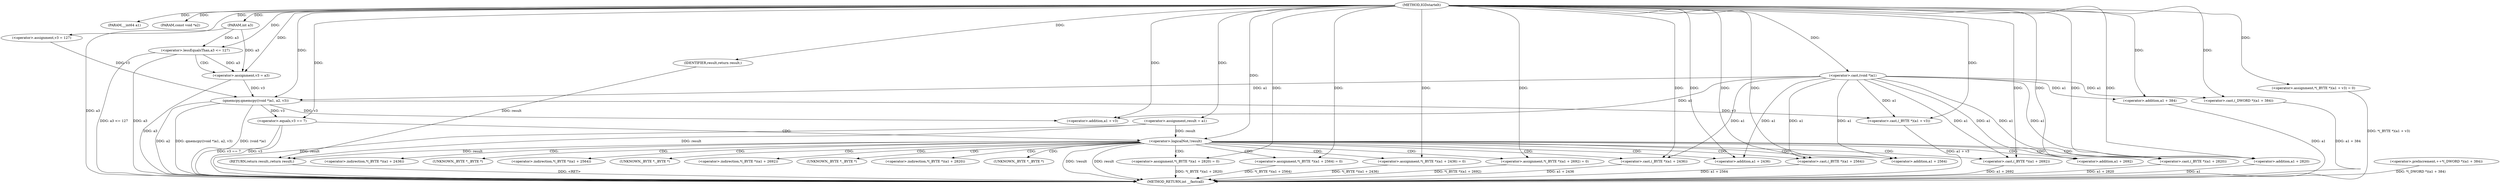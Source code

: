 digraph IGDstartelt {  
"1000103" [label = "(METHOD,IGDstartelt)" ]
"1000187" [label = "(METHOD_RETURN,int __fastcall)" ]
"1000104" [label = "(PARAM,__int64 a1)" ]
"1000105" [label = "(PARAM,const void *a2)" ]
"1000106" [label = "(PARAM,int a3)" ]
"1000110" [label = "(<operator>.assignment,v3 = 127)" ]
"1000113" [label = "(<operator>.assignment,result = a1)" ]
"1000117" [label = "(<operator>.lessEqualsThan,a3 <= 127)" ]
"1000120" [label = "(<operator>.assignment,v3 = a3)" ]
"1000123" [label = "(qmemcpy,qmemcpy((void *)a1, a2, v3))" ]
"1000124" [label = "(<operator>.cast,(void *)a1)" ]
"1000129" [label = "(<operator>.assignment,*(_BYTE *)(a1 + v3) = 0)" ]
"1000131" [label = "(<operator>.cast,(_BYTE *)(a1 + v3))" ]
"1000133" [label = "(<operator>.addition,a1 + v3)" ]
"1000137" [label = "(<operator>.preIncrement,++*(_DWORD *)(a1 + 384))" ]
"1000139" [label = "(<operator>.cast,(_DWORD *)(a1 + 384))" ]
"1000141" [label = "(<operator>.addition,a1 + 384)" ]
"1000145" [label = "(<operator>.equals,v3 == 7)" ]
"1000150" [label = "(<operator>.logicalNot,!result)" ]
"1000153" [label = "(<operator>.assignment,*(_BYTE *)(a1 + 2436) = 0)" ]
"1000155" [label = "(<operator>.cast,(_BYTE *)(a1 + 2436))" ]
"1000157" [label = "(<operator>.addition,a1 + 2436)" ]
"1000161" [label = "(<operator>.assignment,*(_BYTE *)(a1 + 2564) = 0)" ]
"1000163" [label = "(<operator>.cast,(_BYTE *)(a1 + 2564))" ]
"1000165" [label = "(<operator>.addition,a1 + 2564)" ]
"1000169" [label = "(<operator>.assignment,*(_BYTE *)(a1 + 2692) = 0)" ]
"1000171" [label = "(<operator>.cast,(_BYTE *)(a1 + 2692))" ]
"1000173" [label = "(<operator>.addition,a1 + 2692)" ]
"1000177" [label = "(<operator>.assignment,*(_BYTE *)(a1 + 2820) = 0)" ]
"1000179" [label = "(<operator>.cast,(_BYTE *)(a1 + 2820))" ]
"1000181" [label = "(<operator>.addition,a1 + 2820)" ]
"1000185" [label = "(RETURN,return result;,return result;)" ]
"1000186" [label = "(IDENTIFIER,result,return result;)" ]
"1000154" [label = "(<operator>.indirection,*(_BYTE *)(a1 + 2436))" ]
"1000156" [label = "(UNKNOWN,_BYTE *,_BYTE *)" ]
"1000162" [label = "(<operator>.indirection,*(_BYTE *)(a1 + 2564))" ]
"1000164" [label = "(UNKNOWN,_BYTE *,_BYTE *)" ]
"1000170" [label = "(<operator>.indirection,*(_BYTE *)(a1 + 2692))" ]
"1000172" [label = "(UNKNOWN,_BYTE *,_BYTE *)" ]
"1000178" [label = "(<operator>.indirection,*(_BYTE *)(a1 + 2820))" ]
"1000180" [label = "(UNKNOWN,_BYTE *,_BYTE *)" ]
  "1000179" -> "1000187"  [ label = "DDG: a1 + 2820"] 
  "1000123" -> "1000187"  [ label = "DDG: (void *)a1"] 
  "1000137" -> "1000187"  [ label = "DDG: *(_DWORD *)(a1 + 384)"] 
  "1000169" -> "1000187"  [ label = "DDG: *(_BYTE *)(a1 + 2692)"] 
  "1000139" -> "1000187"  [ label = "DDG: a1 + 384"] 
  "1000113" -> "1000187"  [ label = "DDG: result"] 
  "1000145" -> "1000187"  [ label = "DDG: v3 == 7"] 
  "1000117" -> "1000187"  [ label = "DDG: a3 <= 127"] 
  "1000123" -> "1000187"  [ label = "DDG: a2"] 
  "1000117" -> "1000187"  [ label = "DDG: a3"] 
  "1000120" -> "1000187"  [ label = "DDG: a3"] 
  "1000141" -> "1000187"  [ label = "DDG: a1"] 
  "1000155" -> "1000187"  [ label = "DDG: a1 + 2436"] 
  "1000177" -> "1000187"  [ label = "DDG: *(_BYTE *)(a1 + 2820)"] 
  "1000129" -> "1000187"  [ label = "DDG: *(_BYTE *)(a1 + v3)"] 
  "1000131" -> "1000187"  [ label = "DDG: a1 + v3"] 
  "1000150" -> "1000187"  [ label = "DDG: !result"] 
  "1000181" -> "1000187"  [ label = "DDG: a1"] 
  "1000171" -> "1000187"  [ label = "DDG: a1 + 2692"] 
  "1000153" -> "1000187"  [ label = "DDG: *(_BYTE *)(a1 + 2436)"] 
  "1000145" -> "1000187"  [ label = "DDG: v3"] 
  "1000123" -> "1000187"  [ label = "DDG: qmemcpy((void *)a1, a2, v3)"] 
  "1000163" -> "1000187"  [ label = "DDG: a1 + 2564"] 
  "1000161" -> "1000187"  [ label = "DDG: *(_BYTE *)(a1 + 2564)"] 
  "1000150" -> "1000187"  [ label = "DDG: result"] 
  "1000106" -> "1000187"  [ label = "DDG: a3"] 
  "1000185" -> "1000187"  [ label = "DDG: <RET>"] 
  "1000103" -> "1000104"  [ label = "DDG: "] 
  "1000103" -> "1000105"  [ label = "DDG: "] 
  "1000103" -> "1000106"  [ label = "DDG: "] 
  "1000103" -> "1000110"  [ label = "DDG: "] 
  "1000103" -> "1000113"  [ label = "DDG: "] 
  "1000106" -> "1000117"  [ label = "DDG: a3"] 
  "1000103" -> "1000117"  [ label = "DDG: "] 
  "1000117" -> "1000120"  [ label = "DDG: a3"] 
  "1000106" -> "1000120"  [ label = "DDG: a3"] 
  "1000103" -> "1000120"  [ label = "DDG: "] 
  "1000124" -> "1000123"  [ label = "DDG: a1"] 
  "1000103" -> "1000124"  [ label = "DDG: "] 
  "1000103" -> "1000123"  [ label = "DDG: "] 
  "1000120" -> "1000123"  [ label = "DDG: v3"] 
  "1000110" -> "1000123"  [ label = "DDG: v3"] 
  "1000103" -> "1000129"  [ label = "DDG: "] 
  "1000124" -> "1000131"  [ label = "DDG: a1"] 
  "1000103" -> "1000131"  [ label = "DDG: "] 
  "1000123" -> "1000131"  [ label = "DDG: v3"] 
  "1000124" -> "1000133"  [ label = "DDG: a1"] 
  "1000103" -> "1000133"  [ label = "DDG: "] 
  "1000123" -> "1000133"  [ label = "DDG: v3"] 
  "1000103" -> "1000139"  [ label = "DDG: "] 
  "1000124" -> "1000139"  [ label = "DDG: a1"] 
  "1000103" -> "1000141"  [ label = "DDG: "] 
  "1000124" -> "1000141"  [ label = "DDG: a1"] 
  "1000103" -> "1000145"  [ label = "DDG: "] 
  "1000123" -> "1000145"  [ label = "DDG: v3"] 
  "1000113" -> "1000150"  [ label = "DDG: result"] 
  "1000103" -> "1000150"  [ label = "DDG: "] 
  "1000103" -> "1000153"  [ label = "DDG: "] 
  "1000103" -> "1000155"  [ label = "DDG: "] 
  "1000124" -> "1000155"  [ label = "DDG: a1"] 
  "1000103" -> "1000157"  [ label = "DDG: "] 
  "1000124" -> "1000157"  [ label = "DDG: a1"] 
  "1000103" -> "1000161"  [ label = "DDG: "] 
  "1000103" -> "1000163"  [ label = "DDG: "] 
  "1000124" -> "1000163"  [ label = "DDG: a1"] 
  "1000103" -> "1000165"  [ label = "DDG: "] 
  "1000124" -> "1000165"  [ label = "DDG: a1"] 
  "1000103" -> "1000169"  [ label = "DDG: "] 
  "1000103" -> "1000171"  [ label = "DDG: "] 
  "1000124" -> "1000171"  [ label = "DDG: a1"] 
  "1000103" -> "1000173"  [ label = "DDG: "] 
  "1000124" -> "1000173"  [ label = "DDG: a1"] 
  "1000103" -> "1000177"  [ label = "DDG: "] 
  "1000103" -> "1000179"  [ label = "DDG: "] 
  "1000124" -> "1000179"  [ label = "DDG: a1"] 
  "1000103" -> "1000181"  [ label = "DDG: "] 
  "1000124" -> "1000181"  [ label = "DDG: a1"] 
  "1000186" -> "1000185"  [ label = "DDG: result"] 
  "1000113" -> "1000185"  [ label = "DDG: result"] 
  "1000150" -> "1000185"  [ label = "DDG: result"] 
  "1000103" -> "1000186"  [ label = "DDG: "] 
  "1000117" -> "1000120"  [ label = "CDG: "] 
  "1000145" -> "1000150"  [ label = "CDG: "] 
  "1000150" -> "1000173"  [ label = "CDG: "] 
  "1000150" -> "1000172"  [ label = "CDG: "] 
  "1000150" -> "1000171"  [ label = "CDG: "] 
  "1000150" -> "1000170"  [ label = "CDG: "] 
  "1000150" -> "1000169"  [ label = "CDG: "] 
  "1000150" -> "1000165"  [ label = "CDG: "] 
  "1000150" -> "1000164"  [ label = "CDG: "] 
  "1000150" -> "1000163"  [ label = "CDG: "] 
  "1000150" -> "1000162"  [ label = "CDG: "] 
  "1000150" -> "1000161"  [ label = "CDG: "] 
  "1000150" -> "1000181"  [ label = "CDG: "] 
  "1000150" -> "1000180"  [ label = "CDG: "] 
  "1000150" -> "1000179"  [ label = "CDG: "] 
  "1000150" -> "1000178"  [ label = "CDG: "] 
  "1000150" -> "1000177"  [ label = "CDG: "] 
  "1000150" -> "1000157"  [ label = "CDG: "] 
  "1000150" -> "1000156"  [ label = "CDG: "] 
  "1000150" -> "1000155"  [ label = "CDG: "] 
  "1000150" -> "1000154"  [ label = "CDG: "] 
  "1000150" -> "1000153"  [ label = "CDG: "] 
}
